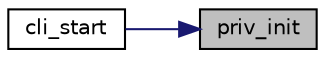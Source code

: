 digraph "priv_init"
{
 // LATEX_PDF_SIZE
  edge [fontname="Helvetica",fontsize="10",labelfontname="Helvetica",labelfontsize="10"];
  node [fontname="Helvetica",fontsize="10",shape=record];
  rankdir="RL";
  Node1 [label="priv_init",height=0.2,width=0.4,color="black", fillcolor="grey75", style="filled", fontcolor="black",tooltip=" "];
  Node1 -> Node2 [dir="back",color="midnightblue",fontsize="10",style="solid",fontname="Helvetica"];
  Node2 [label="cli_start",height=0.2,width=0.4,color="black", fillcolor="white", style="filled",URL="$cli_8h.html#abc6bdac7e98bd4ea4b80dc814cb1d59f",tooltip=" "];
}
